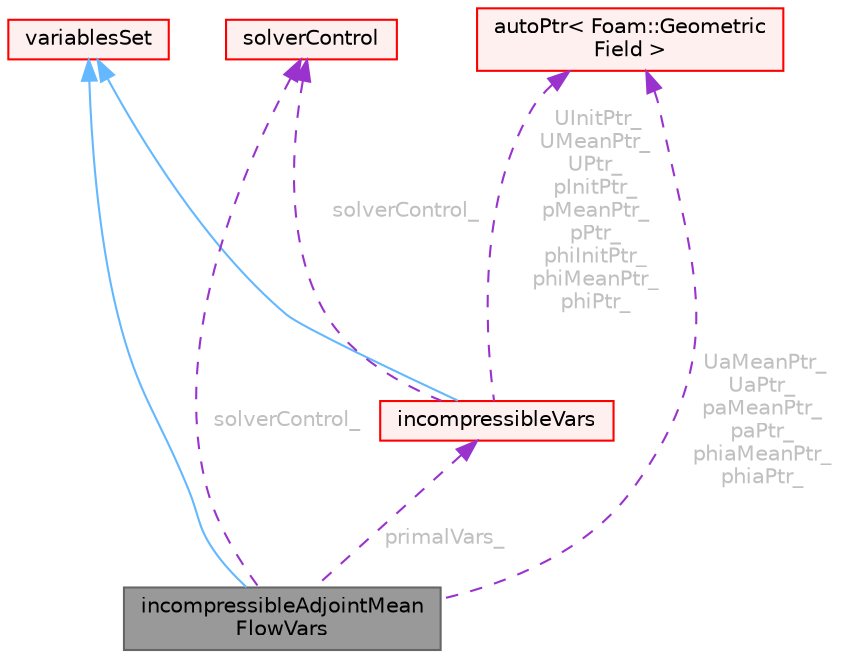 digraph "incompressibleAdjointMeanFlowVars"
{
 // LATEX_PDF_SIZE
  bgcolor="transparent";
  edge [fontname=Helvetica,fontsize=10,labelfontname=Helvetica,labelfontsize=10];
  node [fontname=Helvetica,fontsize=10,shape=box,height=0.2,width=0.4];
  Node1 [id="Node000001",label="incompressibleAdjointMean\lFlowVars",height=0.2,width=0.4,color="gray40", fillcolor="grey60", style="filled", fontcolor="black",tooltip="Manages the adjoint mean flow fields and their mean values."];
  Node2 -> Node1 [id="edge1_Node000001_Node000002",dir="back",color="steelblue1",style="solid",tooltip=" "];
  Node2 [id="Node000002",label="variablesSet",height=0.2,width=0.4,color="red", fillcolor="#FFF0F0", style="filled",URL="$classFoam_1_1variablesSet.html",tooltip="Base class for creating a set of variables."];
  Node55 -> Node1 [id="edge2_Node000001_Node000055",dir="back",color="darkorchid3",style="dashed",tooltip=" ",label=" solverControl_",fontcolor="grey" ];
  Node55 [id="Node000055",label="solverControl",height=0.2,width=0.4,color="red", fillcolor="#FFF0F0", style="filled",URL="$classFoam_1_1solverControl.html",tooltip="Base class for solver control classes."];
  Node60 -> Node1 [id="edge3_Node000001_Node000060",dir="back",color="darkorchid3",style="dashed",tooltip=" ",label=" primalVars_",fontcolor="grey" ];
  Node60 [id="Node000060",label="incompressibleVars",height=0.2,width=0.4,color="red", fillcolor="#FFF0F0", style="filled",URL="$classFoam_1_1incompressibleVars.html",tooltip="Base class for solution control classes."];
  Node2 -> Node60 [id="edge4_Node000060_Node000002",dir="back",color="steelblue1",style="solid",tooltip=" "];
  Node55 -> Node60 [id="edge5_Node000060_Node000055",dir="back",color="darkorchid3",style="dashed",tooltip=" ",label=" solverControl_",fontcolor="grey" ];
  Node61 -> Node60 [id="edge6_Node000060_Node000061",dir="back",color="darkorchid3",style="dashed",tooltip=" ",label=" UInitPtr_\nUMeanPtr_\nUPtr_\npInitPtr_\npMeanPtr_\npPtr_\nphiInitPtr_\nphiMeanPtr_\nphiPtr_",fontcolor="grey" ];
  Node61 [id="Node000061",label="autoPtr\< Foam::Geometric\lField \>",height=0.2,width=0.4,color="red", fillcolor="#FFF0F0", style="filled",URL="$classFoam_1_1autoPtr.html",tooltip=" "];
  Node61 -> Node1 [id="edge7_Node000001_Node000061",dir="back",color="darkorchid3",style="dashed",tooltip=" ",label=" UaMeanPtr_\nUaPtr_\npaMeanPtr_\npaPtr_\nphiaMeanPtr_\nphiaPtr_",fontcolor="grey" ];
}
